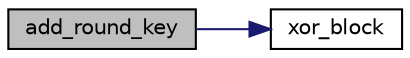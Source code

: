 digraph "add_round_key"
{
 // INTERACTIVE_SVG=YES
 // LATEX_PDF_SIZE
  edge [fontname="Helvetica",fontsize="10",labelfontname="Helvetica",labelfontsize="10"];
  node [fontname="Helvetica",fontsize="10",shape=record];
  rankdir="LR";
  Node1 [label="add_round_key",height=0.2,width=0.4,color="black", fillcolor="grey75", style="filled", fontcolor="black",tooltip=" "];
  Node1 -> Node2 [color="midnightblue",fontsize="10",style="solid",fontname="Helvetica"];
  Node2 [label="xor_block",height=0.2,width=0.4,color="black", fillcolor="white", style="filled",URL="$dd/d34/aes_8c.html#aafcd677b2384ebb1d46cf3dec70d3707",tooltip=" "];
}
